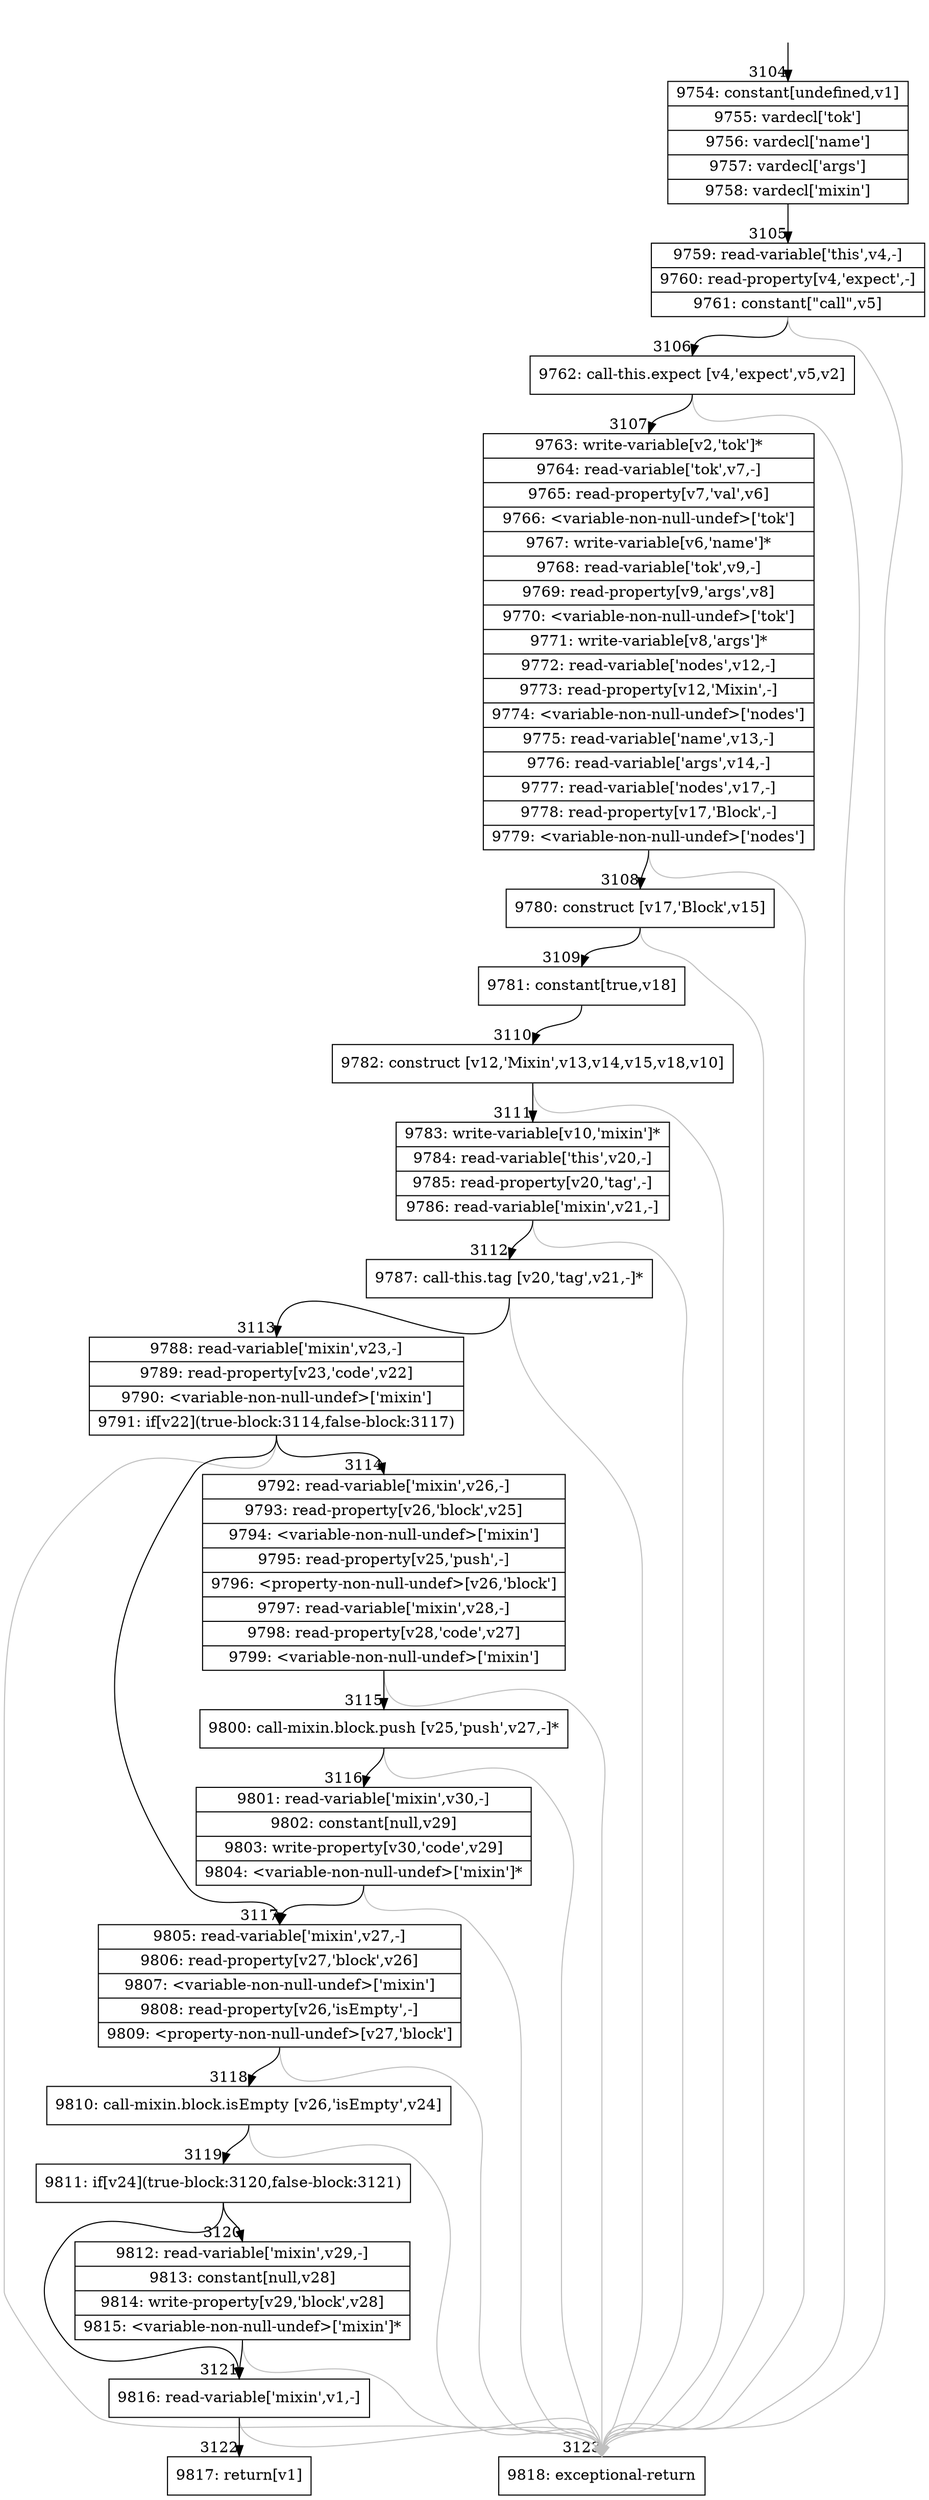 digraph {
rankdir="TD"
BB_entry184[shape=none,label=""];
BB_entry184 -> BB3104 [tailport=s, headport=n, headlabel="    3104"]
BB3104 [shape=record label="{9754: constant[undefined,v1]|9755: vardecl['tok']|9756: vardecl['name']|9757: vardecl['args']|9758: vardecl['mixin']}" ] 
BB3104 -> BB3105 [tailport=s, headport=n, headlabel="      3105"]
BB3105 [shape=record label="{9759: read-variable['this',v4,-]|9760: read-property[v4,'expect',-]|9761: constant[\"call\",v5]}" ] 
BB3105 -> BB3106 [tailport=s, headport=n, headlabel="      3106"]
BB3105 -> BB3123 [tailport=s, headport=n, color=gray, headlabel="      3123"]
BB3106 [shape=record label="{9762: call-this.expect [v4,'expect',v5,v2]}" ] 
BB3106 -> BB3107 [tailport=s, headport=n, headlabel="      3107"]
BB3106 -> BB3123 [tailport=s, headport=n, color=gray]
BB3107 [shape=record label="{9763: write-variable[v2,'tok']*|9764: read-variable['tok',v7,-]|9765: read-property[v7,'val',v6]|9766: \<variable-non-null-undef\>['tok']|9767: write-variable[v6,'name']*|9768: read-variable['tok',v9,-]|9769: read-property[v9,'args',v8]|9770: \<variable-non-null-undef\>['tok']|9771: write-variable[v8,'args']*|9772: read-variable['nodes',v12,-]|9773: read-property[v12,'Mixin',-]|9774: \<variable-non-null-undef\>['nodes']|9775: read-variable['name',v13,-]|9776: read-variable['args',v14,-]|9777: read-variable['nodes',v17,-]|9778: read-property[v17,'Block',-]|9779: \<variable-non-null-undef\>['nodes']}" ] 
BB3107 -> BB3108 [tailport=s, headport=n, headlabel="      3108"]
BB3107 -> BB3123 [tailport=s, headport=n, color=gray]
BB3108 [shape=record label="{9780: construct [v17,'Block',v15]}" ] 
BB3108 -> BB3109 [tailport=s, headport=n, headlabel="      3109"]
BB3108 -> BB3123 [tailport=s, headport=n, color=gray]
BB3109 [shape=record label="{9781: constant[true,v18]}" ] 
BB3109 -> BB3110 [tailport=s, headport=n, headlabel="      3110"]
BB3110 [shape=record label="{9782: construct [v12,'Mixin',v13,v14,v15,v18,v10]}" ] 
BB3110 -> BB3111 [tailport=s, headport=n, headlabel="      3111"]
BB3110 -> BB3123 [tailport=s, headport=n, color=gray]
BB3111 [shape=record label="{9783: write-variable[v10,'mixin']*|9784: read-variable['this',v20,-]|9785: read-property[v20,'tag',-]|9786: read-variable['mixin',v21,-]}" ] 
BB3111 -> BB3112 [tailport=s, headport=n, headlabel="      3112"]
BB3111 -> BB3123 [tailport=s, headport=n, color=gray]
BB3112 [shape=record label="{9787: call-this.tag [v20,'tag',v21,-]*}" ] 
BB3112 -> BB3113 [tailport=s, headport=n, headlabel="      3113"]
BB3112 -> BB3123 [tailport=s, headport=n, color=gray]
BB3113 [shape=record label="{9788: read-variable['mixin',v23,-]|9789: read-property[v23,'code',v22]|9790: \<variable-non-null-undef\>['mixin']|9791: if[v22](true-block:3114,false-block:3117)}" ] 
BB3113 -> BB3114 [tailport=s, headport=n, headlabel="      3114"]
BB3113 -> BB3117 [tailport=s, headport=n, headlabel="      3117"]
BB3113 -> BB3123 [tailport=s, headport=n, color=gray]
BB3114 [shape=record label="{9792: read-variable['mixin',v26,-]|9793: read-property[v26,'block',v25]|9794: \<variable-non-null-undef\>['mixin']|9795: read-property[v25,'push',-]|9796: \<property-non-null-undef\>[v26,'block']|9797: read-variable['mixin',v28,-]|9798: read-property[v28,'code',v27]|9799: \<variable-non-null-undef\>['mixin']}" ] 
BB3114 -> BB3115 [tailport=s, headport=n, headlabel="      3115"]
BB3114 -> BB3123 [tailport=s, headport=n, color=gray]
BB3115 [shape=record label="{9800: call-mixin.block.push [v25,'push',v27,-]*}" ] 
BB3115 -> BB3116 [tailport=s, headport=n, headlabel="      3116"]
BB3115 -> BB3123 [tailport=s, headport=n, color=gray]
BB3116 [shape=record label="{9801: read-variable['mixin',v30,-]|9802: constant[null,v29]|9803: write-property[v30,'code',v29]|9804: \<variable-non-null-undef\>['mixin']*}" ] 
BB3116 -> BB3117 [tailport=s, headport=n]
BB3116 -> BB3123 [tailport=s, headport=n, color=gray]
BB3117 [shape=record label="{9805: read-variable['mixin',v27,-]|9806: read-property[v27,'block',v26]|9807: \<variable-non-null-undef\>['mixin']|9808: read-property[v26,'isEmpty',-]|9809: \<property-non-null-undef\>[v27,'block']}" ] 
BB3117 -> BB3118 [tailport=s, headport=n, headlabel="      3118"]
BB3117 -> BB3123 [tailport=s, headport=n, color=gray]
BB3118 [shape=record label="{9810: call-mixin.block.isEmpty [v26,'isEmpty',v24]}" ] 
BB3118 -> BB3119 [tailport=s, headport=n, headlabel="      3119"]
BB3118 -> BB3123 [tailport=s, headport=n, color=gray]
BB3119 [shape=record label="{9811: if[v24](true-block:3120,false-block:3121)}" ] 
BB3119 -> BB3120 [tailport=s, headport=n, headlabel="      3120"]
BB3119 -> BB3121 [tailport=s, headport=n, headlabel="      3121"]
BB3120 [shape=record label="{9812: read-variable['mixin',v29,-]|9813: constant[null,v28]|9814: write-property[v29,'block',v28]|9815: \<variable-non-null-undef\>['mixin']*}" ] 
BB3120 -> BB3121 [tailport=s, headport=n]
BB3120 -> BB3123 [tailport=s, headport=n, color=gray]
BB3121 [shape=record label="{9816: read-variable['mixin',v1,-]}" ] 
BB3121 -> BB3122 [tailport=s, headport=n, headlabel="      3122"]
BB3121 -> BB3123 [tailport=s, headport=n, color=gray]
BB3122 [shape=record label="{9817: return[v1]}" ] 
BB3123 [shape=record label="{9818: exceptional-return}" ] 
//#$~ 3364
}
